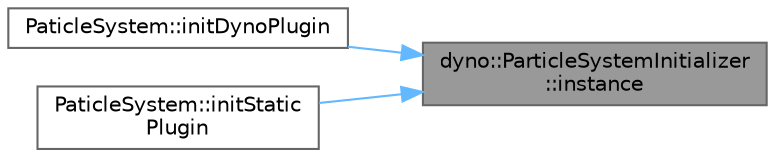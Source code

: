 digraph "dyno::ParticleSystemInitializer::instance"
{
 // LATEX_PDF_SIZE
  bgcolor="transparent";
  edge [fontname=Helvetica,fontsize=10,labelfontname=Helvetica,labelfontsize=10];
  node [fontname=Helvetica,fontsize=10,shape=box,height=0.2,width=0.4];
  rankdir="RL";
  Node1 [id="Node000001",label="dyno::ParticleSystemInitializer\l::instance",height=0.2,width=0.4,color="gray40", fillcolor="grey60", style="filled", fontcolor="black",tooltip=" "];
  Node1 -> Node2 [id="edge1_Node000001_Node000002",dir="back",color="steelblue1",style="solid",tooltip=" "];
  Node2 [id="Node000002",label="PaticleSystem::initDynoPlugin",height=0.2,width=0.4,color="grey40", fillcolor="white", style="filled",URL="$namespace_paticle_system.html#ae6895c6d2a1e1b366e990feb4231e24c",tooltip=" "];
  Node1 -> Node3 [id="edge2_Node000001_Node000003",dir="back",color="steelblue1",style="solid",tooltip=" "];
  Node3 [id="Node000003",label="PaticleSystem::initStatic\lPlugin",height=0.2,width=0.4,color="grey40", fillcolor="white", style="filled",URL="$namespace_paticle_system.html#a412ac77b7f2521409889185599abac9a",tooltip=" "];
}
